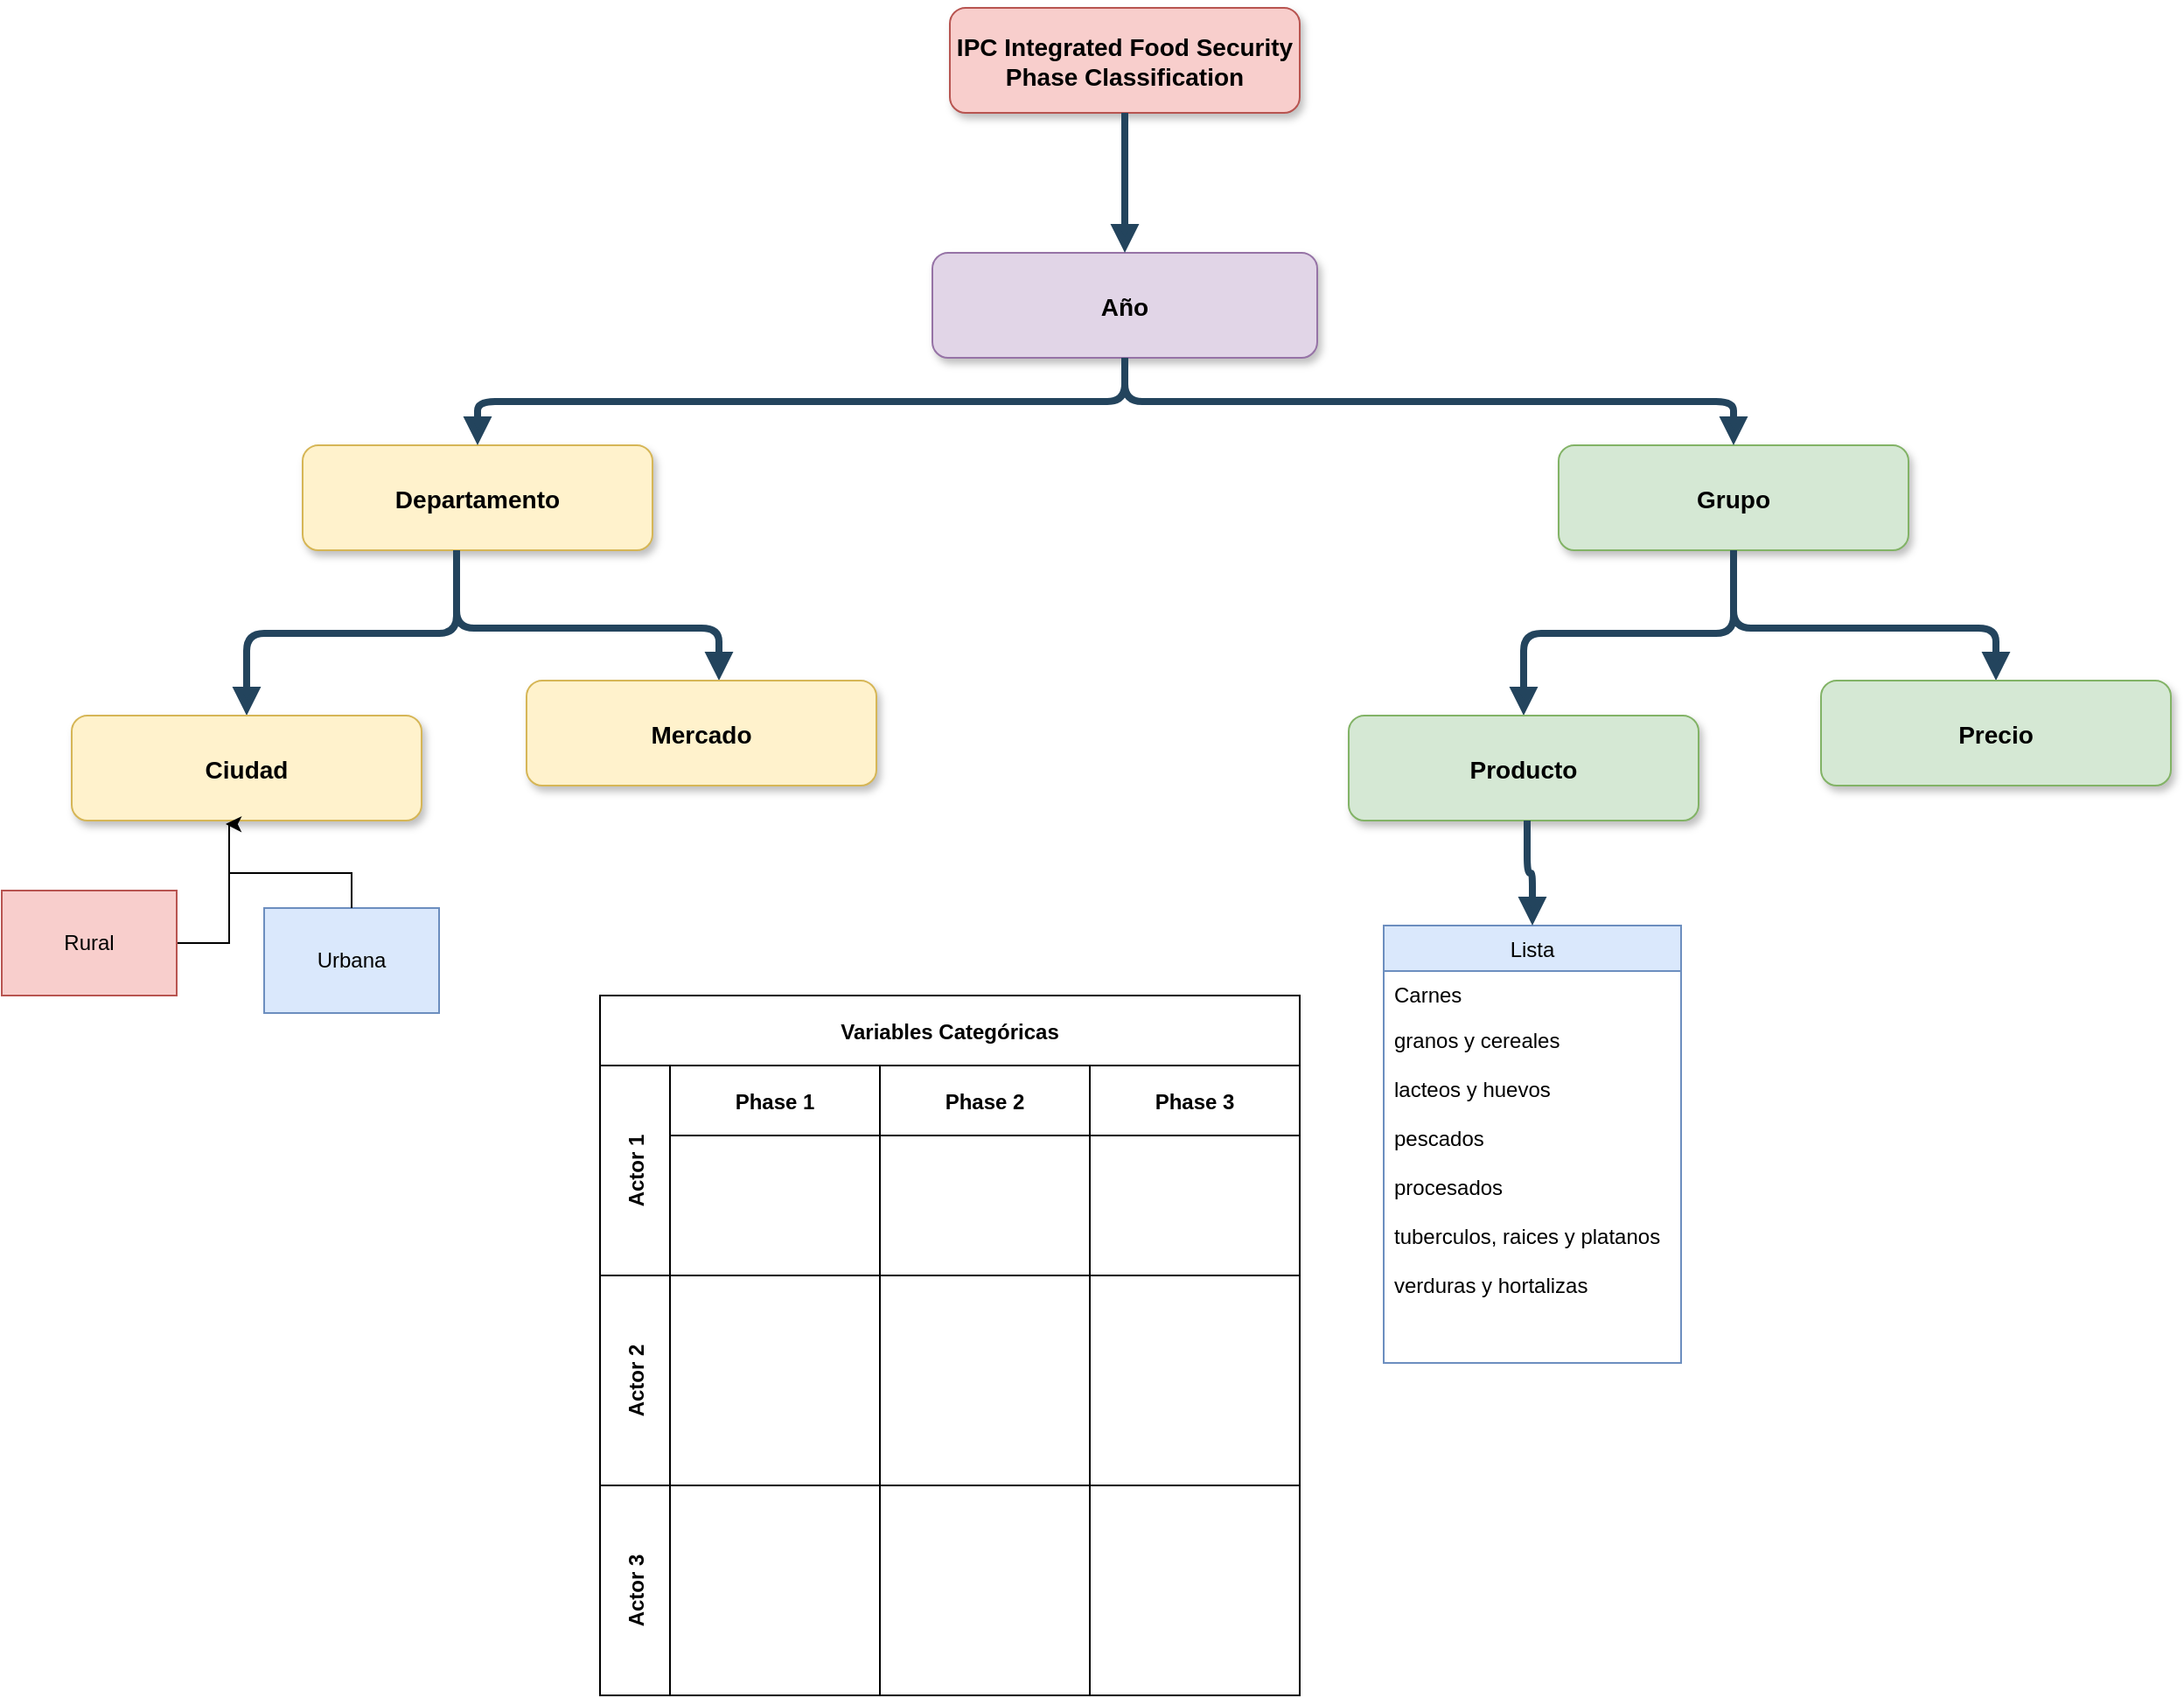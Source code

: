 <mxfile version="20.3.0" type="github">
  <diagram name="Page-1" id="97916047-d0de-89f5-080d-49f4d83e522f">
    <mxGraphModel dx="946" dy="645" grid="1" gridSize="10" guides="1" tooltips="1" connect="1" arrows="1" fold="1" page="1" pageScale="1.5" pageWidth="1169" pageHeight="827" background="none" math="0" shadow="0">
      <root>
        <mxCell id="0" />
        <mxCell id="1" parent="0" />
        <mxCell id="2" value="IPC Integrated Food Security &#xa;Phase Classification" style="rounded=1;fillColor=#f8cecc;strokeColor=#b85450;shadow=1;fontStyle=1;fontSize=14;" parent="1" vertex="1">
          <mxGeometry x="672" y="205.5" width="200" height="60" as="geometry" />
        </mxCell>
        <mxCell id="3" value="Año" style="rounded=1;fillColor=#e1d5e7;strokeColor=#9673a6;shadow=1;fontStyle=1;fontSize=14;" parent="1" vertex="1">
          <mxGeometry x="662" y="345.5" width="220" height="60" as="geometry" />
        </mxCell>
        <mxCell id="4" value="Departamento" style="rounded=1;fillColor=#fff2cc;strokeColor=#d6b656;shadow=1;fontStyle=1;fontSize=14;" parent="1" vertex="1">
          <mxGeometry x="302" y="455.5" width="200" height="60" as="geometry" />
        </mxCell>
        <mxCell id="6" value="Grupo" style="rounded=1;fillColor=#d5e8d4;strokeColor=#82b366;shadow=1;fontStyle=1;fontSize=14;" parent="1" vertex="1">
          <mxGeometry x="1020" y="455.5" width="200" height="60" as="geometry" />
        </mxCell>
        <mxCell id="29" value="" style="edgeStyle=elbowEdgeStyle;elbow=vertical;strokeWidth=4;endArrow=block;endFill=1;fontStyle=1;strokeColor=#23445D;" parent="1" source="2" target="3" edge="1">
          <mxGeometry x="22" y="165.5" width="100" height="100" as="geometry">
            <mxPoint x="22" y="265.5" as="sourcePoint" />
            <mxPoint x="122" y="165.5" as="targetPoint" />
          </mxGeometry>
        </mxCell>
        <mxCell id="31" value="" style="edgeStyle=elbowEdgeStyle;elbow=vertical;strokeWidth=4;endArrow=block;endFill=1;fontStyle=1;strokeColor=#23445D;" parent="1" source="3" target="4" edge="1">
          <mxGeometry x="22" y="165.5" width="100" height="100" as="geometry">
            <mxPoint x="22" y="265.5" as="sourcePoint" />
            <mxPoint x="122" y="165.5" as="targetPoint" />
          </mxGeometry>
        </mxCell>
        <mxCell id="32" value="" style="edgeStyle=elbowEdgeStyle;elbow=vertical;strokeWidth=4;endArrow=block;endFill=1;fontStyle=1;strokeColor=#23445D;" parent="1" source="3" target="6" edge="1">
          <mxGeometry x="22" y="165.5" width="100" height="100" as="geometry">
            <mxPoint x="22" y="265.5" as="sourcePoint" />
            <mxPoint x="122" y="165.5" as="targetPoint" />
          </mxGeometry>
        </mxCell>
        <mxCell id="A7myt2TtvZUezb5Yi0X4-55" value="" style="edgeStyle=elbowEdgeStyle;elbow=vertical;strokeWidth=4;endArrow=block;endFill=1;fontStyle=1;strokeColor=#23445D;" edge="1" parent="1">
          <mxGeometry x="-360" y="275.5" width="100" height="100" as="geometry">
            <mxPoint x="390" y="515.5" as="sourcePoint" />
            <mxPoint x="270" y="610" as="targetPoint" />
          </mxGeometry>
        </mxCell>
        <mxCell id="A7myt2TtvZUezb5Yi0X4-56" value="" style="edgeStyle=elbowEdgeStyle;elbow=vertical;strokeWidth=4;endArrow=block;endFill=1;fontStyle=1;strokeColor=#23445D;" edge="1" parent="1">
          <mxGeometry x="-360" y="290" width="100" height="100" as="geometry">
            <mxPoint x="390" y="530" as="sourcePoint" />
            <mxPoint x="540" y="590" as="targetPoint" />
          </mxGeometry>
        </mxCell>
        <mxCell id="A7myt2TtvZUezb5Yi0X4-57" value="Mercado" style="rounded=1;fillColor=#fff2cc;strokeColor=#d6b656;shadow=1;fontStyle=1;fontSize=14;" vertex="1" parent="1">
          <mxGeometry x="430" y="590" width="200" height="60" as="geometry" />
        </mxCell>
        <mxCell id="A7myt2TtvZUezb5Yi0X4-58" value="Ciudad" style="rounded=1;fillColor=#fff2cc;strokeColor=#d6b656;shadow=1;fontStyle=1;fontSize=14;" vertex="1" parent="1">
          <mxGeometry x="170" y="610" width="200" height="60" as="geometry" />
        </mxCell>
        <mxCell id="A7myt2TtvZUezb5Yi0X4-59" value="" style="edgeStyle=elbowEdgeStyle;elbow=vertical;strokeWidth=4;endArrow=block;endFill=1;fontStyle=1;strokeColor=#23445D;" edge="1" parent="1">
          <mxGeometry x="370" y="290" width="100" height="100" as="geometry">
            <mxPoint x="1120" y="530" as="sourcePoint" />
            <mxPoint x="1270" y="590" as="targetPoint" />
          </mxGeometry>
        </mxCell>
        <mxCell id="A7myt2TtvZUezb5Yi0X4-60" value="" style="edgeStyle=elbowEdgeStyle;elbow=vertical;strokeWidth=4;endArrow=block;endFill=1;fontStyle=1;strokeColor=#23445D;" edge="1" parent="1">
          <mxGeometry x="370" y="275.5" width="100" height="100" as="geometry">
            <mxPoint x="1120" y="515.5" as="sourcePoint" />
            <mxPoint x="1000" y="610" as="targetPoint" />
          </mxGeometry>
        </mxCell>
        <mxCell id="A7myt2TtvZUezb5Yi0X4-61" value="Producto" style="rounded=1;fillColor=#d5e8d4;strokeColor=#82b366;shadow=1;fontStyle=1;fontSize=14;" vertex="1" parent="1">
          <mxGeometry x="900" y="610" width="200" height="60" as="geometry" />
        </mxCell>
        <mxCell id="A7myt2TtvZUezb5Yi0X4-76" value="Urbana" style="whiteSpace=wrap;html=1;align=center;verticalAlign=middle;treeFolding=1;treeMoving=1;newEdgeStyle={&quot;edgeStyle&quot;:&quot;elbowEdgeStyle&quot;,&quot;startArrow&quot;:&quot;none&quot;,&quot;endArrow&quot;:&quot;none&quot;};fillColor=#dae8fc;strokeColor=#6c8ebf;" vertex="1" parent="1">
          <mxGeometry x="280" y="720" width="100" height="60" as="geometry" />
        </mxCell>
        <mxCell id="A7myt2TtvZUezb5Yi0X4-77" value="" style="edgeStyle=elbowEdgeStyle;elbow=vertical;startArrow=none;endArrow=none;rounded=0;" edge="1" target="A7myt2TtvZUezb5Yi0X4-76" parent="1">
          <mxGeometry relative="1" as="geometry">
            <mxPoint x="260" y="680" as="sourcePoint" />
          </mxGeometry>
        </mxCell>
        <mxCell id="A7myt2TtvZUezb5Yi0X4-80" style="edgeStyle=orthogonalEdgeStyle;rounded=0;orthogonalLoop=1;jettySize=auto;html=1;entryX=0.44;entryY=1.033;entryDx=0;entryDy=0;entryPerimeter=0;" edge="1" parent="1" source="A7myt2TtvZUezb5Yi0X4-78" target="A7myt2TtvZUezb5Yi0X4-58">
          <mxGeometry relative="1" as="geometry">
            <mxPoint x="260" y="680" as="targetPoint" />
            <Array as="points">
              <mxPoint x="260" y="740" />
              <mxPoint x="260" y="672" />
            </Array>
          </mxGeometry>
        </mxCell>
        <mxCell id="A7myt2TtvZUezb5Yi0X4-78" value="Rural" style="whiteSpace=wrap;html=1;align=center;verticalAlign=middle;treeFolding=1;treeMoving=1;newEdgeStyle={&quot;edgeStyle&quot;:&quot;elbowEdgeStyle&quot;,&quot;startArrow&quot;:&quot;none&quot;,&quot;endArrow&quot;:&quot;none&quot;};fillColor=#f8cecc;strokeColor=#b85450;" vertex="1" parent="1">
          <mxGeometry x="130" y="710" width="100" height="60" as="geometry" />
        </mxCell>
        <mxCell id="A7myt2TtvZUezb5Yi0X4-81" value="Precio" style="rounded=1;fillColor=#d5e8d4;strokeColor=#82b366;shadow=1;fontStyle=1;fontSize=14;" vertex="1" parent="1">
          <mxGeometry x="1170" y="590" width="200" height="60" as="geometry" />
        </mxCell>
        <mxCell id="A7myt2TtvZUezb5Yi0X4-86" value="Variables Categóricas" style="shape=table;childLayout=tableLayout;startSize=40;collapsible=0;recursiveResize=0;expand=0;fontStyle=1;" vertex="1" parent="1">
          <mxGeometry x="472" y="770" width="400" height="400" as="geometry" />
        </mxCell>
        <mxCell id="A7myt2TtvZUezb5Yi0X4-87" value="Actor 1" style="shape=tableRow;horizontal=0;startSize=40;swimlaneHead=0;swimlaneBody=0;top=0;left=0;bottom=0;right=0;dropTarget=0;fillColor=none;collapsible=0;recursiveResize=0;expand=0;fontStyle=1;" vertex="1" parent="A7myt2TtvZUezb5Yi0X4-86">
          <mxGeometry y="40" width="400" height="120" as="geometry" />
        </mxCell>
        <mxCell id="A7myt2TtvZUezb5Yi0X4-88" value="Phase 1" style="swimlane;swimlaneHead=0;swimlaneBody=0;fontStyle=0;connectable=0;fillColor=none;startSize=40;collapsible=0;recursiveResize=0;expand=0;fontStyle=1;" vertex="1" parent="A7myt2TtvZUezb5Yi0X4-87">
          <mxGeometry x="40" width="120" height="120" as="geometry">
            <mxRectangle width="120" height="120" as="alternateBounds" />
          </mxGeometry>
        </mxCell>
        <mxCell id="A7myt2TtvZUezb5Yi0X4-89" value="Phase 2" style="swimlane;swimlaneHead=0;swimlaneBody=0;fontStyle=0;connectable=0;fillColor=none;startSize=40;collapsible=0;recursiveResize=0;expand=0;fontStyle=1;" vertex="1" parent="A7myt2TtvZUezb5Yi0X4-87">
          <mxGeometry x="160" width="120" height="120" as="geometry">
            <mxRectangle width="120" height="120" as="alternateBounds" />
          </mxGeometry>
        </mxCell>
        <mxCell id="A7myt2TtvZUezb5Yi0X4-90" value="Phase 3" style="swimlane;swimlaneHead=0;swimlaneBody=0;fontStyle=0;connectable=0;fillColor=none;startSize=40;collapsible=0;recursiveResize=0;expand=0;fontStyle=1;" vertex="1" parent="A7myt2TtvZUezb5Yi0X4-87">
          <mxGeometry x="280" width="120" height="120" as="geometry">
            <mxRectangle width="120" height="120" as="alternateBounds" />
          </mxGeometry>
        </mxCell>
        <mxCell id="A7myt2TtvZUezb5Yi0X4-91" value="Actor 2" style="shape=tableRow;horizontal=0;startSize=40;swimlaneHead=0;swimlaneBody=0;top=0;left=0;bottom=0;right=0;dropTarget=0;fillColor=none;collapsible=0;recursiveResize=0;expand=0;fontStyle=1;" vertex="1" parent="A7myt2TtvZUezb5Yi0X4-86">
          <mxGeometry y="160" width="400" height="120" as="geometry" />
        </mxCell>
        <mxCell id="A7myt2TtvZUezb5Yi0X4-92" value="" style="swimlane;swimlaneHead=0;swimlaneBody=0;fontStyle=0;connectable=0;fillColor=none;startSize=0;collapsible=0;recursiveResize=0;expand=0;fontStyle=1;" vertex="1" parent="A7myt2TtvZUezb5Yi0X4-91">
          <mxGeometry x="40" width="120" height="120" as="geometry">
            <mxRectangle width="120" height="120" as="alternateBounds" />
          </mxGeometry>
        </mxCell>
        <mxCell id="A7myt2TtvZUezb5Yi0X4-93" value="" style="swimlane;swimlaneHead=0;swimlaneBody=0;fontStyle=0;connectable=0;fillColor=none;startSize=0;collapsible=0;recursiveResize=0;expand=0;fontStyle=1;" vertex="1" parent="A7myt2TtvZUezb5Yi0X4-91">
          <mxGeometry x="160" width="120" height="120" as="geometry">
            <mxRectangle width="120" height="120" as="alternateBounds" />
          </mxGeometry>
        </mxCell>
        <mxCell id="A7myt2TtvZUezb5Yi0X4-94" value="" style="swimlane;swimlaneHead=0;swimlaneBody=0;fontStyle=0;connectable=0;fillColor=none;startSize=0;collapsible=0;recursiveResize=0;expand=0;fontStyle=1;" vertex="1" parent="A7myt2TtvZUezb5Yi0X4-91">
          <mxGeometry x="280" width="120" height="120" as="geometry">
            <mxRectangle width="120" height="120" as="alternateBounds" />
          </mxGeometry>
        </mxCell>
        <mxCell id="A7myt2TtvZUezb5Yi0X4-95" value="Actor 3" style="shape=tableRow;horizontal=0;startSize=40;swimlaneHead=0;swimlaneBody=0;top=0;left=0;bottom=0;right=0;dropTarget=0;fillColor=none;collapsible=0;recursiveResize=0;expand=0;fontStyle=1;" vertex="1" parent="A7myt2TtvZUezb5Yi0X4-86">
          <mxGeometry y="280" width="400" height="120" as="geometry" />
        </mxCell>
        <mxCell id="A7myt2TtvZUezb5Yi0X4-96" value="" style="swimlane;swimlaneHead=0;swimlaneBody=0;fontStyle=0;connectable=0;fillColor=none;startSize=0;collapsible=0;recursiveResize=0;expand=0;fontStyle=1;" vertex="1" parent="A7myt2TtvZUezb5Yi0X4-95">
          <mxGeometry x="40" width="120" height="120" as="geometry">
            <mxRectangle width="120" height="120" as="alternateBounds" />
          </mxGeometry>
        </mxCell>
        <mxCell id="A7myt2TtvZUezb5Yi0X4-97" value="" style="swimlane;swimlaneHead=0;swimlaneBody=0;fontStyle=0;connectable=0;fillColor=none;startSize=0;collapsible=0;recursiveResize=0;expand=0;fontStyle=1;" vertex="1" parent="A7myt2TtvZUezb5Yi0X4-95">
          <mxGeometry x="160" width="120" height="120" as="geometry">
            <mxRectangle width="120" height="120" as="alternateBounds" />
          </mxGeometry>
        </mxCell>
        <mxCell id="A7myt2TtvZUezb5Yi0X4-98" value="" style="swimlane;swimlaneHead=0;swimlaneBody=0;fontStyle=0;connectable=0;fillColor=none;startSize=0;collapsible=0;recursiveResize=0;expand=0;fontStyle=1;" vertex="1" parent="A7myt2TtvZUezb5Yi0X4-95">
          <mxGeometry x="280" width="120" height="120" as="geometry">
            <mxRectangle width="120" height="120" as="alternateBounds" />
          </mxGeometry>
        </mxCell>
        <mxCell id="A7myt2TtvZUezb5Yi0X4-99" value="Lista" style="swimlane;fontStyle=0;childLayout=stackLayout;horizontal=1;startSize=26;fillColor=#dae8fc;horizontalStack=0;resizeParent=1;resizeParentMax=0;resizeLast=0;collapsible=1;marginBottom=0;strokeColor=#6c8ebf;" vertex="1" parent="1">
          <mxGeometry x="920" y="730" width="170" height="250" as="geometry" />
        </mxCell>
        <mxCell id="A7myt2TtvZUezb5Yi0X4-100" value="Carnes" style="text;strokeColor=none;fillColor=none;align=left;verticalAlign=top;spacingLeft=4;spacingRight=4;overflow=hidden;rotatable=0;points=[[0,0.5],[1,0.5]];portConstraint=eastwest;" vertex="1" parent="A7myt2TtvZUezb5Yi0X4-99">
          <mxGeometry y="26" width="170" height="26" as="geometry" />
        </mxCell>
        <mxCell id="A7myt2TtvZUezb5Yi0X4-101" value="granos y cereales&#xa;&#xa;" style="text;strokeColor=none;fillColor=none;align=left;verticalAlign=top;spacingLeft=4;spacingRight=4;overflow=hidden;rotatable=0;points=[[0,0.5],[1,0.5]];portConstraint=eastwest;" vertex="1" parent="A7myt2TtvZUezb5Yi0X4-99">
          <mxGeometry y="52" width="170" height="28" as="geometry" />
        </mxCell>
        <mxCell id="A7myt2TtvZUezb5Yi0X4-102" value="lacteos y huevos&#xa;&#xa;pescados&#xa;&#xa;procesados	&#xa;&#xa;tuberculos, raices y platanos	&#xa;&#xa;verduras y hortalizas&#xa;" style="text;strokeColor=none;fillColor=none;align=left;verticalAlign=top;spacingLeft=4;spacingRight=4;overflow=hidden;rotatable=0;points=[[0,0.5],[1,0.5]];portConstraint=eastwest;" vertex="1" parent="A7myt2TtvZUezb5Yi0X4-99">
          <mxGeometry y="80" width="170" height="170" as="geometry" />
        </mxCell>
        <mxCell id="A7myt2TtvZUezb5Yi0X4-105" value="" style="edgeStyle=elbowEdgeStyle;elbow=vertical;strokeWidth=4;endArrow=block;endFill=1;fontStyle=1;strokeColor=#23445D;entryX=0.5;entryY=0;entryDx=0;entryDy=0;" edge="1" parent="1" target="A7myt2TtvZUezb5Yi0X4-99">
          <mxGeometry x="252" y="430" width="100" height="100" as="geometry">
            <mxPoint x="1002" y="670" as="sourcePoint" />
            <mxPoint x="882" y="764.5" as="targetPoint" />
          </mxGeometry>
        </mxCell>
      </root>
    </mxGraphModel>
  </diagram>
</mxfile>
